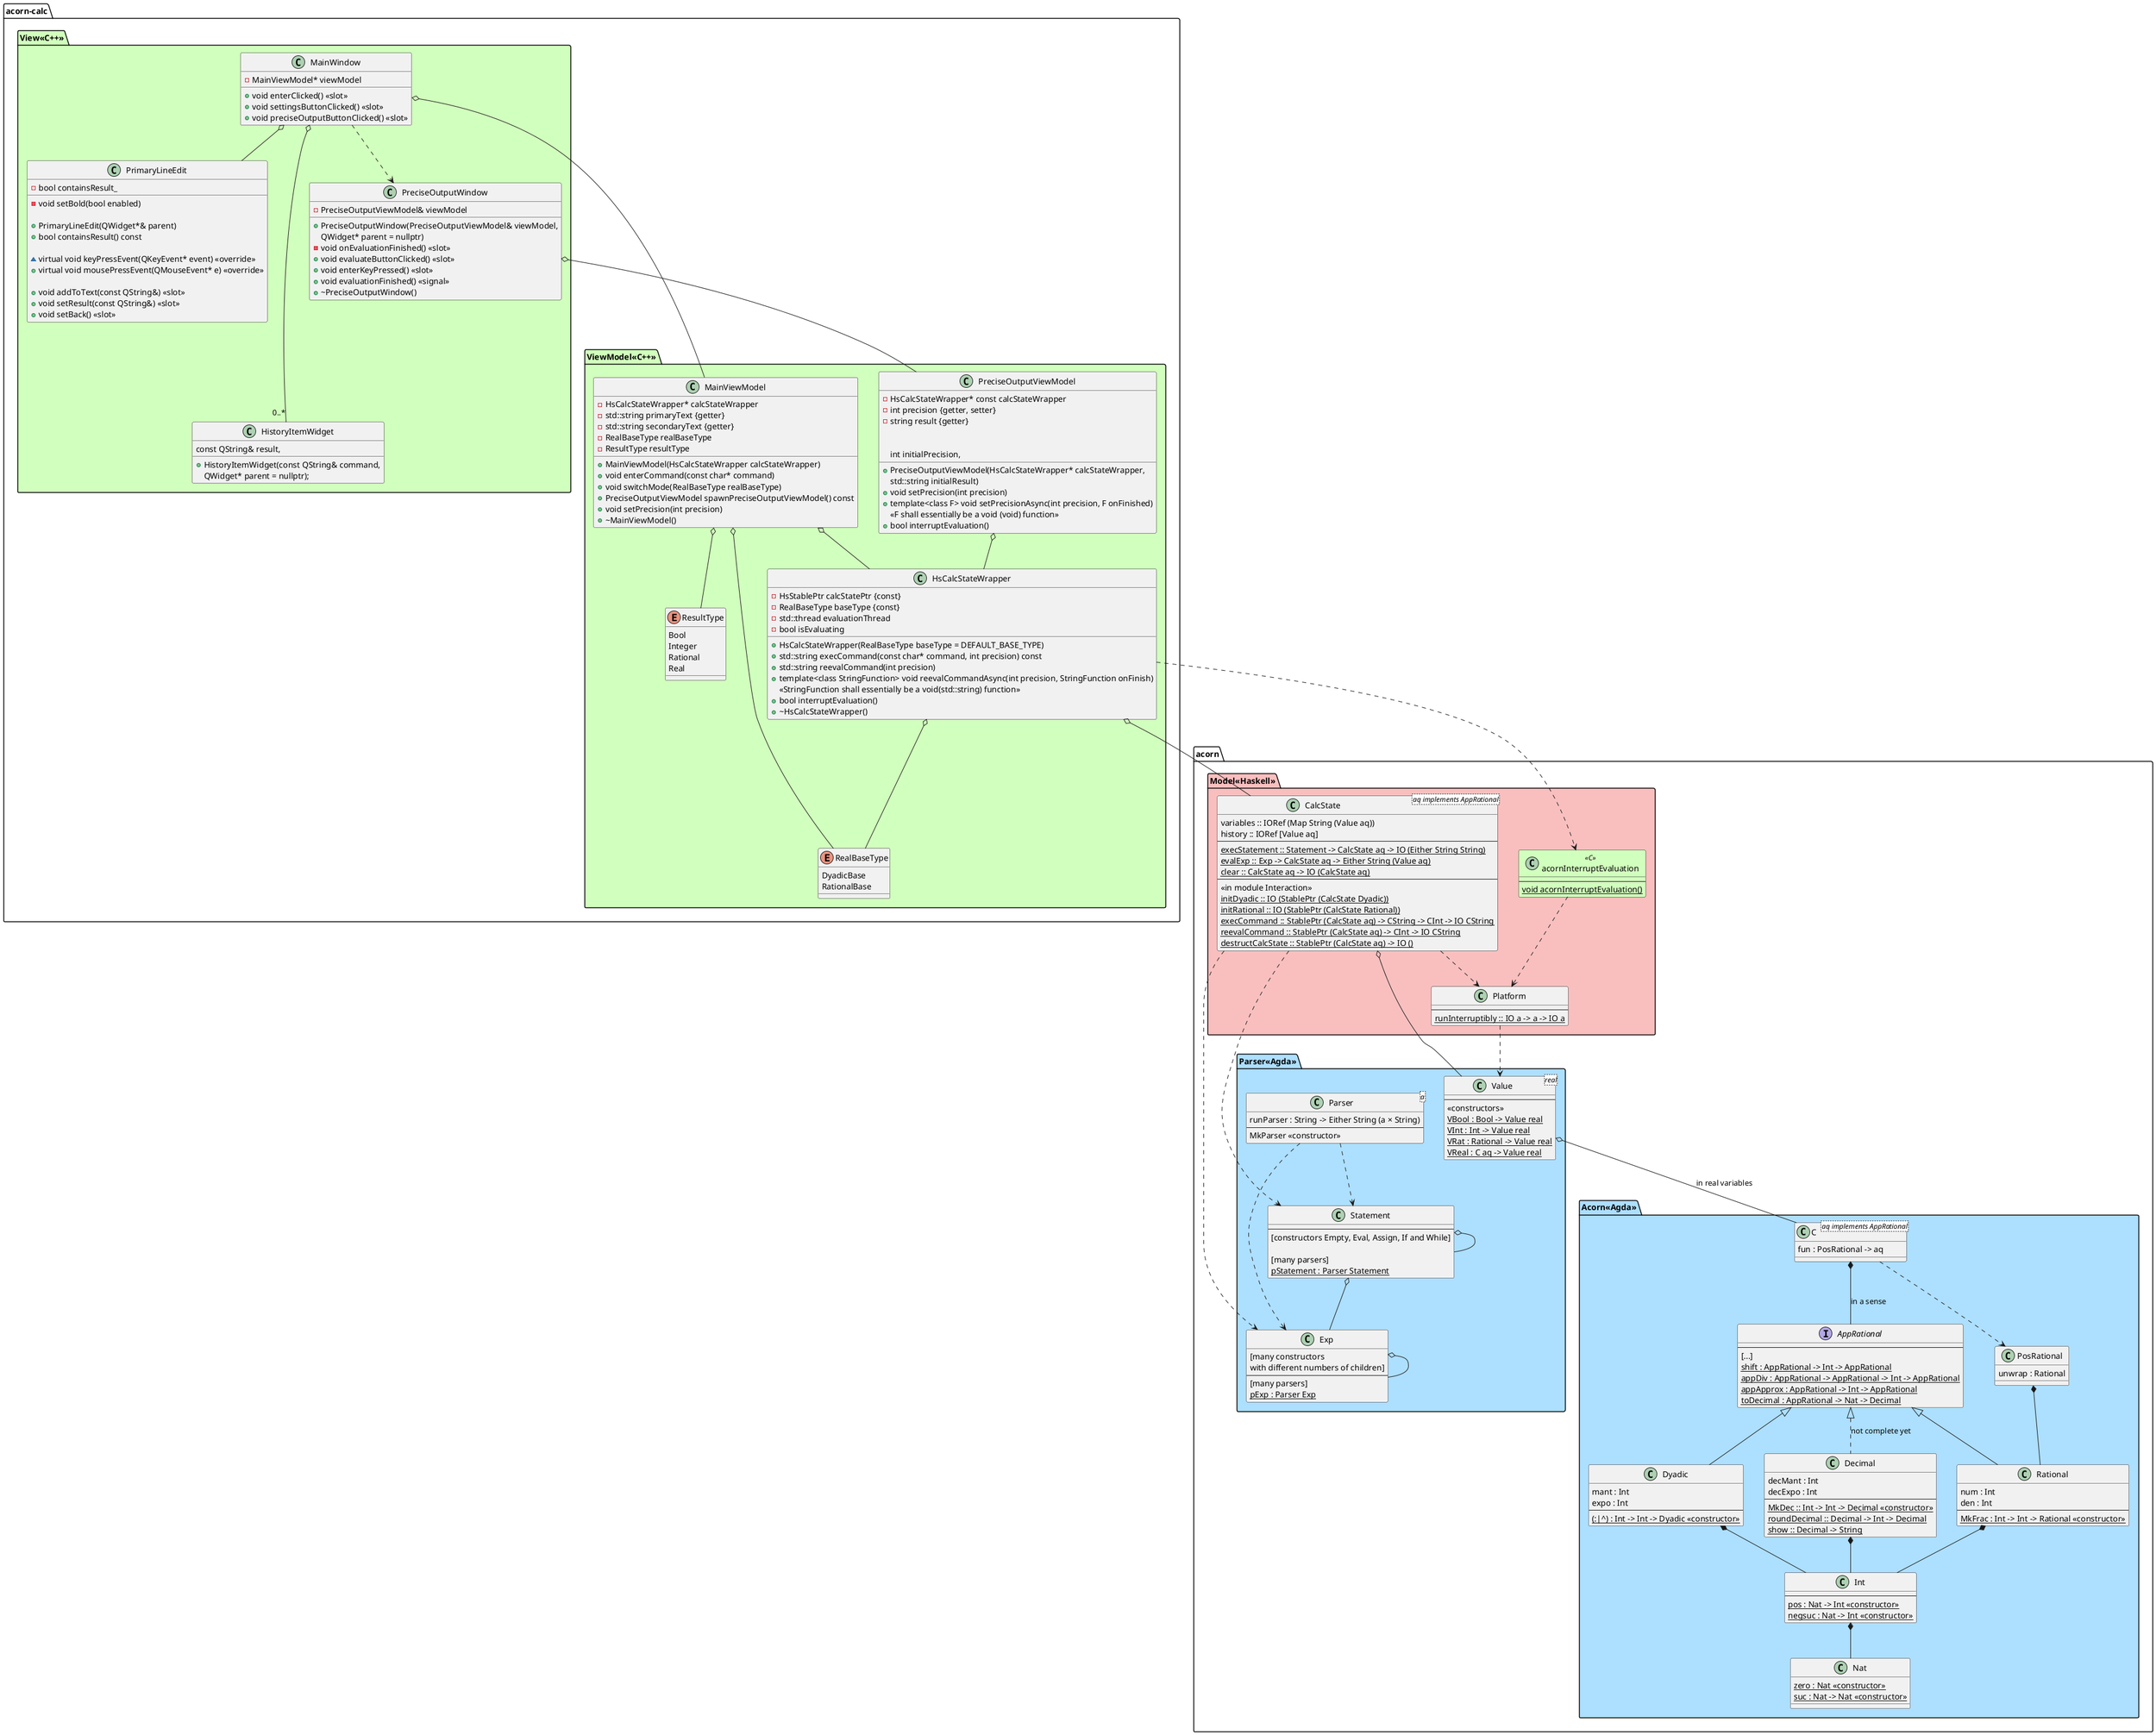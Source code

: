 @startuml classes

package acorn-calc {
    package View<<C++>> #d1ffbd {
        ' everything has a Q in its name so that
        ' we indicate these are actually Qt widgets
        ' and depend on Qt libraries

        class MainWindow {
            - MainViewModel* viewModel

            + void enterClicked() <<slot>>
            + void settingsButtonClicked() <<slot>>
            + void preciseOutputButtonClicked() <<slot>>
        }

        class HistoryItemWidget {
            + HistoryItemWidget(const QString& command,
                                const QString& result,
                                QWidget* parent = nullptr);
        }

        class PreciseOutputWindow {
            - PreciseOutputViewModel& viewModel

            + PreciseOutputWindow(PreciseOutputViewModel& viewModel,
                                  QWidget* parent = nullptr)
            - void onEvaluationFinished() <<slot>>
            + void evaluateButtonClicked() <<slot>>
            + void enterKeyPressed() <<slot>>
            + void evaluationFinished() <<signal>>
            + ~PreciseOutputWindow()
        }

        class PrimaryLineEdit {
            - bool containsResult_
            - void setBold(bool enabled)

            + PrimaryLineEdit(QWidget*& parent)
            + bool containsResult() const

            ~ virtual void keyPressEvent(QKeyEvent* event) <<override>>
            + virtual void mousePressEvent(QMouseEvent* e) <<override>>

            + void addToText(const QString&) <<slot>>
            + void setResult(const QString&) <<slot>>
            + void setBack() <<slot>>
        }

        MainWindow o--- "0..*" HistoryItemWidget
        MainWindow o-- PrimaryLineEdit
        MainWindow ..> PreciseOutputWindow
    }

    package ViewModel<<C++>> #d1ffbd {
        class MainViewModel {
            - HsCalcStateWrapper* calcStateWrapper
            - std::string primaryText {getter}
            - std::string secondaryText {getter}
            - RealBaseType realBaseType
            - ResultType resultType

            + MainViewModel(HsCalcStateWrapper calcStateWrapper)
            + void enterCommand(const char* command)
            + void switchMode(RealBaseType realBaseType)
            + PreciseOutputViewModel spawnPreciseOutputViewModel() const
            + void setPrecision(int precision)
            + ~MainViewModel()
        }

        enum RealBaseType {
            DyadicBase
            RationalBase
        }

        enum ResultType {
            Bool
            Integer
            Rational
            Real
        }

        class PreciseOutputViewModel {
            - HsCalcStateWrapper* const calcStateWrapper
            - int precision {getter, setter}
            - string result {getter}


            + PreciseOutputViewModel(HsCalcStateWrapper* calcStateWrapper,
                               int initialPrecision,
                               std::string initialResult)
            + void setPrecision(int precision)
            + template<class F> void setPrecisionAsync(int precision, F onFinished)
                <<F shall essentially be a void (void) function>>
            + bool interruptEvaluation()
        }

        ' this will wrap the HsStablePtr
        ' in a RAII way
        class HsCalcStateWrapper {
            - HsStablePtr calcStatePtr {const}
            - RealBaseType baseType {const}
            - std::thread evaluationThread
            - bool isEvaluating

            + HsCalcStateWrapper(RealBaseType baseType = DEFAULT_BASE_TYPE)
            + std::string execCommand(const char* command, int precision) const
            + std::string reevalCommand(int precision)
            + template<class StringFunction> void reevalCommandAsync(int precision, StringFunction onFinish)
                <<StringFunction shall essentially be a void(std::string) function>>
            + bool interruptEvaluation()
            + ~HsCalcStateWrapper()
        }

        MainWindow o-- MainViewModel
        PreciseOutputWindow o-- PreciseOutputViewModel

        MainViewModel o-- HsCalcStateWrapper
        MainViewModel o-- ResultType
        MainViewModel o-- RealBaseType
        PreciseOutputViewModel o-- HsCalcStateWrapper
        HsCalcStateWrapper o-- RealBaseType
    }
}

package acorn {
    package Model<<Haskell>> #f9bfbf {
        class acornInterruptEvaluation<<C>> #d1ffbd {
            --
            {static} void acornInterruptEvaluation()
        }

        class Platform {
            --
            {static} runInterruptibly :: IO a -> a -> IO a
        }

        class CalcState<aq implements AppRational> {
            variables :: IORef (Map String (Value aq))  /'the names to the values'/
            ' the results of the previous calculations; from the last to the first
            ' I think these should be able to be accessed for later calculations
            ' there will be a special syntax for this
            history :: IORef [Value aq]
            --
            ' returns an error message, or the result to be printed
            {static} execStatement :: Statement -> CalcState aq -> IO (Either String String)
            ' returns an error message, or the value of the expression
            {static} evalExp :: Exp -> CalcState aq -> Either String (Value aq)
            {static} clear :: CalcState aq -> IO (CalcState aq)
            --
            <<in module Interaction>>
            ' a pointer is going to be passed to the C++ code
            ' it is the C++ side's responsibility to free it
            ' by calling destruct
            {static} initDyadic :: IO (StablePtr (CalcState Dyadic))
            {static} initRational :: IO (StablePtr (CalcState Rational))
            ' this returns an error message if something went wrong;
            ' otherwise the result in a string with the given precision
            {static} execCommand :: StablePtr (CalcState aq) -> CString -> CInt -> IO CString
            ' reevaluates the previous result with a new precision
            {static} reevalCommand :: StablePtr (CalcState aq) -> CInt -> IO CString
            ' free the pointer
            {static} destructCalcState :: StablePtr (CalcState aq) -> IO ()
        }

        HsCalcStateWrapper ..> acornInterruptEvaluation
        CalcState ..> Platform
        acornInterruptEvaluation ..> Platform
        HsCalcStateWrapper o-- CalcState
    }

    package Parser<<Agda>> #addfff {
        class Parser<a> {
            runParser : String -> Either String (a × String)
            --
            MkParser <<constructor>>
        }

        class Statement {
            --
            [constructors Empty, Eval, Assign, If and While]

            [many parsers]
            {static} pStatement : Parser Statement
        }

        class Exp {
            [many constructors
            with different numbers of children]
            --
            [many parsers]
            {static} pExp : Parser Exp
        }

        class Value<real> {
            --
            <<constructors>>
            {static} VBool : Bool -> Value real
            {static} VInt : Int -> Value real
            {static} VRat : Rational -> Value real
            {static} VReal : C aq -> Value real
        }

        Platform ..> Value /' it interrupts its evaluation '/
        CalcState ..> Statement
        CalcState ..> Exp
        Parser ..> Statement
        Parser ..> Exp
        CalcState o-- Value
        Statement o-- Statement
        Statement o-- Exp
        Exp o-- Exp
    }

    package Acorn<<Agda>> #addfff {
        ' These are only the things
        ' that are to be directly used in the calculator.
        ' There is a complete plan
        ' about all the types and typeclasses in Acorn.

        interface AppRational {
            --
            [...]
            {static} shift : AppRational -> Int -> AppRational
            {static} appDiv : AppRational -> AppRational -> Int -> AppRational
            {static} appApprox : AppRational -> Int -> AppRational
            ' rounds to a decimal with a given precision
            {static} toDecimal : AppRational -> Nat -> Decimal
        }

        class C<aq implements AppRational> {
            fun : PosRational -> aq
        }

        class PosRational {
            ' this is actually S0 Rational
            unwrap : Rational
        }

        class Rational {
            num : Int
            den : Int
            --
            {static} MkFrac : Int -> Int -> Rational <<constructor>>
        }

        class Dyadic {
            mant : Int
            expo : Int
            --
            {static} (:|^) : Int -> Int -> Dyadic <<constructor>>
        }

        class Decimal {
            decMant : Int
            decExpo : Int
            --
            {static} MkDec :: Int -> Int -> Decimal <<constructor>>
            ' rounds to a given number of digits after the decimal point
            {static} roundDecimal :: Decimal -> Int -> Decimal
            {static} show :: Decimal -> String
        }

        class Int {
            --
            {static} pos : Nat -> Int <<constructor>>
            {static} negsuc : Nat -> Int <<constructor>>
        }

        class Nat {
            {static} zero : Nat <<constructor>>
            {static} suc : Nat -> Nat <<constructor>>
        }

        Value o-- C: in real variables
        C *-- AppRational: in a sense
        PosRational *-- Rational
        AppRational <|-- Dyadic
        AppRational <|-- Rational
        AppRational <|.. Decimal: not complete yet
        C ..> PosRational
        Dyadic *-- Int
        Decimal *-- Int
        Rational *-- Int
        Int *-- Nat
    }
}

@enduml
